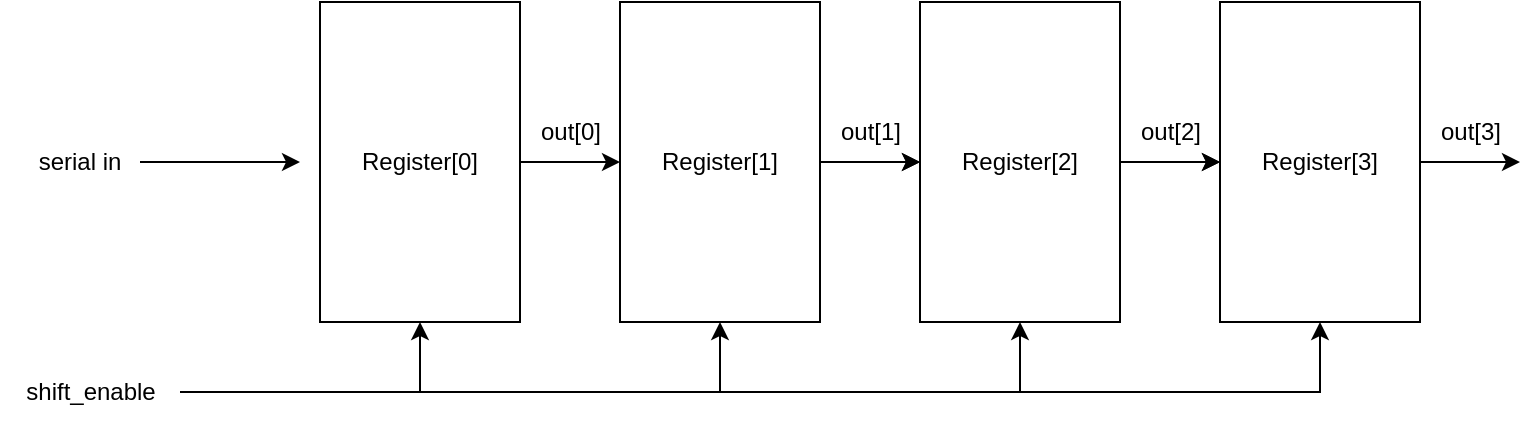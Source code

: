 <mxfile version="26.0.11">
  <diagram name="Page-1" id="BfW5caTZO6aBBBeoPHTu">
    <mxGraphModel dx="1434" dy="738" grid="1" gridSize="10" guides="1" tooltips="1" connect="1" arrows="1" fold="1" page="1" pageScale="1" pageWidth="850" pageHeight="1100" math="0" shadow="0">
      <root>
        <mxCell id="0" />
        <mxCell id="1" parent="0" />
        <mxCell id="8MxvJwW8k-bYYp4FfBji-4" style="edgeStyle=orthogonalEdgeStyle;rounded=0;orthogonalLoop=1;jettySize=auto;html=1;" edge="1" parent="1" source="8MxvJwW8k-bYYp4FfBji-1">
          <mxGeometry relative="1" as="geometry">
            <mxPoint x="310" y="160" as="targetPoint" />
          </mxGeometry>
        </mxCell>
        <mxCell id="8MxvJwW8k-bYYp4FfBji-1" value="Register[0]" style="rounded=0;whiteSpace=wrap;html=1;" vertex="1" parent="1">
          <mxGeometry x="160" y="80" width="100" height="160" as="geometry" />
        </mxCell>
        <mxCell id="8MxvJwW8k-bYYp4FfBji-2" value="serial in" style="text;html=1;align=center;verticalAlign=middle;whiteSpace=wrap;rounded=0;" vertex="1" parent="1">
          <mxGeometry x="10" y="145" width="60" height="30" as="geometry" />
        </mxCell>
        <mxCell id="8MxvJwW8k-bYYp4FfBji-3" style="edgeStyle=orthogonalEdgeStyle;rounded=0;orthogonalLoop=1;jettySize=auto;html=1;" edge="1" parent="1" source="8MxvJwW8k-bYYp4FfBji-2">
          <mxGeometry relative="1" as="geometry">
            <mxPoint x="150" y="160" as="targetPoint" />
          </mxGeometry>
        </mxCell>
        <mxCell id="8MxvJwW8k-bYYp4FfBji-5" style="edgeStyle=orthogonalEdgeStyle;rounded=0;orthogonalLoop=1;jettySize=auto;html=1;" edge="1" source="8MxvJwW8k-bYYp4FfBji-6" parent="1">
          <mxGeometry relative="1" as="geometry">
            <mxPoint x="460" y="160" as="targetPoint" />
          </mxGeometry>
        </mxCell>
        <mxCell id="8MxvJwW8k-bYYp4FfBji-6" value="Register[1]" style="rounded=0;whiteSpace=wrap;html=1;" vertex="1" parent="1">
          <mxGeometry x="310" y="80" width="100" height="160" as="geometry" />
        </mxCell>
        <mxCell id="8MxvJwW8k-bYYp4FfBji-9" value="out[0]" style="text;html=1;align=center;verticalAlign=middle;resizable=0;points=[];autosize=1;strokeColor=none;fillColor=none;" vertex="1" parent="1">
          <mxGeometry x="260" y="130" width="50" height="30" as="geometry" />
        </mxCell>
        <mxCell id="8MxvJwW8k-bYYp4FfBji-11" style="edgeStyle=orthogonalEdgeStyle;rounded=0;orthogonalLoop=1;jettySize=auto;html=1;" edge="1" parent="1">
          <mxGeometry relative="1" as="geometry">
            <mxPoint x="460" y="160" as="targetPoint" />
            <mxPoint x="410" y="160" as="sourcePoint" />
          </mxGeometry>
        </mxCell>
        <mxCell id="8MxvJwW8k-bYYp4FfBji-12" style="edgeStyle=orthogonalEdgeStyle;rounded=0;orthogonalLoop=1;jettySize=auto;html=1;" edge="1" source="8MxvJwW8k-bYYp4FfBji-13" parent="1">
          <mxGeometry relative="1" as="geometry">
            <mxPoint x="610" y="160" as="targetPoint" />
          </mxGeometry>
        </mxCell>
        <mxCell id="8MxvJwW8k-bYYp4FfBji-13" value="Register[2]" style="rounded=0;whiteSpace=wrap;html=1;" vertex="1" parent="1">
          <mxGeometry x="460" y="80" width="100" height="160" as="geometry" />
        </mxCell>
        <mxCell id="8MxvJwW8k-bYYp4FfBji-14" value="out[1]" style="text;html=1;align=center;verticalAlign=middle;resizable=0;points=[];autosize=1;strokeColor=none;fillColor=none;" vertex="1" parent="1">
          <mxGeometry x="410" y="130" width="50" height="30" as="geometry" />
        </mxCell>
        <mxCell id="8MxvJwW8k-bYYp4FfBji-15" style="edgeStyle=orthogonalEdgeStyle;rounded=0;orthogonalLoop=1;jettySize=auto;html=1;" edge="1" parent="1">
          <mxGeometry relative="1" as="geometry">
            <mxPoint x="610" y="160" as="targetPoint" />
            <mxPoint x="560" y="160" as="sourcePoint" />
          </mxGeometry>
        </mxCell>
        <mxCell id="8MxvJwW8k-bYYp4FfBji-16" style="edgeStyle=orthogonalEdgeStyle;rounded=0;orthogonalLoop=1;jettySize=auto;html=1;" edge="1" source="8MxvJwW8k-bYYp4FfBji-17" parent="1">
          <mxGeometry relative="1" as="geometry">
            <mxPoint x="760" y="160" as="targetPoint" />
          </mxGeometry>
        </mxCell>
        <mxCell id="8MxvJwW8k-bYYp4FfBji-17" value="Register[3]" style="rounded=0;whiteSpace=wrap;html=1;" vertex="1" parent="1">
          <mxGeometry x="610" y="80" width="100" height="160" as="geometry" />
        </mxCell>
        <mxCell id="8MxvJwW8k-bYYp4FfBji-18" value="out[2]" style="text;html=1;align=center;verticalAlign=middle;resizable=0;points=[];autosize=1;strokeColor=none;fillColor=none;" vertex="1" parent="1">
          <mxGeometry x="560" y="130" width="50" height="30" as="geometry" />
        </mxCell>
        <mxCell id="8MxvJwW8k-bYYp4FfBji-19" value="out[3]" style="text;html=1;align=center;verticalAlign=middle;resizable=0;points=[];autosize=1;strokeColor=none;fillColor=none;" vertex="1" parent="1">
          <mxGeometry x="710" y="130" width="50" height="30" as="geometry" />
        </mxCell>
        <mxCell id="8MxvJwW8k-bYYp4FfBji-21" style="edgeStyle=orthogonalEdgeStyle;rounded=0;orthogonalLoop=1;jettySize=auto;html=1;entryX=0.5;entryY=1;entryDx=0;entryDy=0;" edge="1" parent="1" source="8MxvJwW8k-bYYp4FfBji-20" target="8MxvJwW8k-bYYp4FfBji-1">
          <mxGeometry relative="1" as="geometry">
            <Array as="points">
              <mxPoint x="210" y="275" />
            </Array>
          </mxGeometry>
        </mxCell>
        <mxCell id="8MxvJwW8k-bYYp4FfBji-22" style="edgeStyle=orthogonalEdgeStyle;rounded=0;orthogonalLoop=1;jettySize=auto;html=1;entryX=0.5;entryY=1;entryDx=0;entryDy=0;" edge="1" parent="1" source="8MxvJwW8k-bYYp4FfBji-20" target="8MxvJwW8k-bYYp4FfBji-6">
          <mxGeometry relative="1" as="geometry" />
        </mxCell>
        <mxCell id="8MxvJwW8k-bYYp4FfBji-23" style="edgeStyle=orthogonalEdgeStyle;rounded=0;orthogonalLoop=1;jettySize=auto;html=1;entryX=0.5;entryY=1;entryDx=0;entryDy=0;" edge="1" parent="1" source="8MxvJwW8k-bYYp4FfBji-20" target="8MxvJwW8k-bYYp4FfBji-13">
          <mxGeometry relative="1" as="geometry" />
        </mxCell>
        <mxCell id="8MxvJwW8k-bYYp4FfBji-24" style="edgeStyle=orthogonalEdgeStyle;rounded=0;orthogonalLoop=1;jettySize=auto;html=1;entryX=0.5;entryY=1;entryDx=0;entryDy=0;" edge="1" parent="1" source="8MxvJwW8k-bYYp4FfBji-20" target="8MxvJwW8k-bYYp4FfBji-17">
          <mxGeometry relative="1" as="geometry" />
        </mxCell>
        <mxCell id="8MxvJwW8k-bYYp4FfBji-20" value="shift_enable" style="text;html=1;align=center;verticalAlign=middle;resizable=0;points=[];autosize=1;strokeColor=none;fillColor=none;" vertex="1" parent="1">
          <mxGeometry y="260" width="90" height="30" as="geometry" />
        </mxCell>
      </root>
    </mxGraphModel>
  </diagram>
</mxfile>
